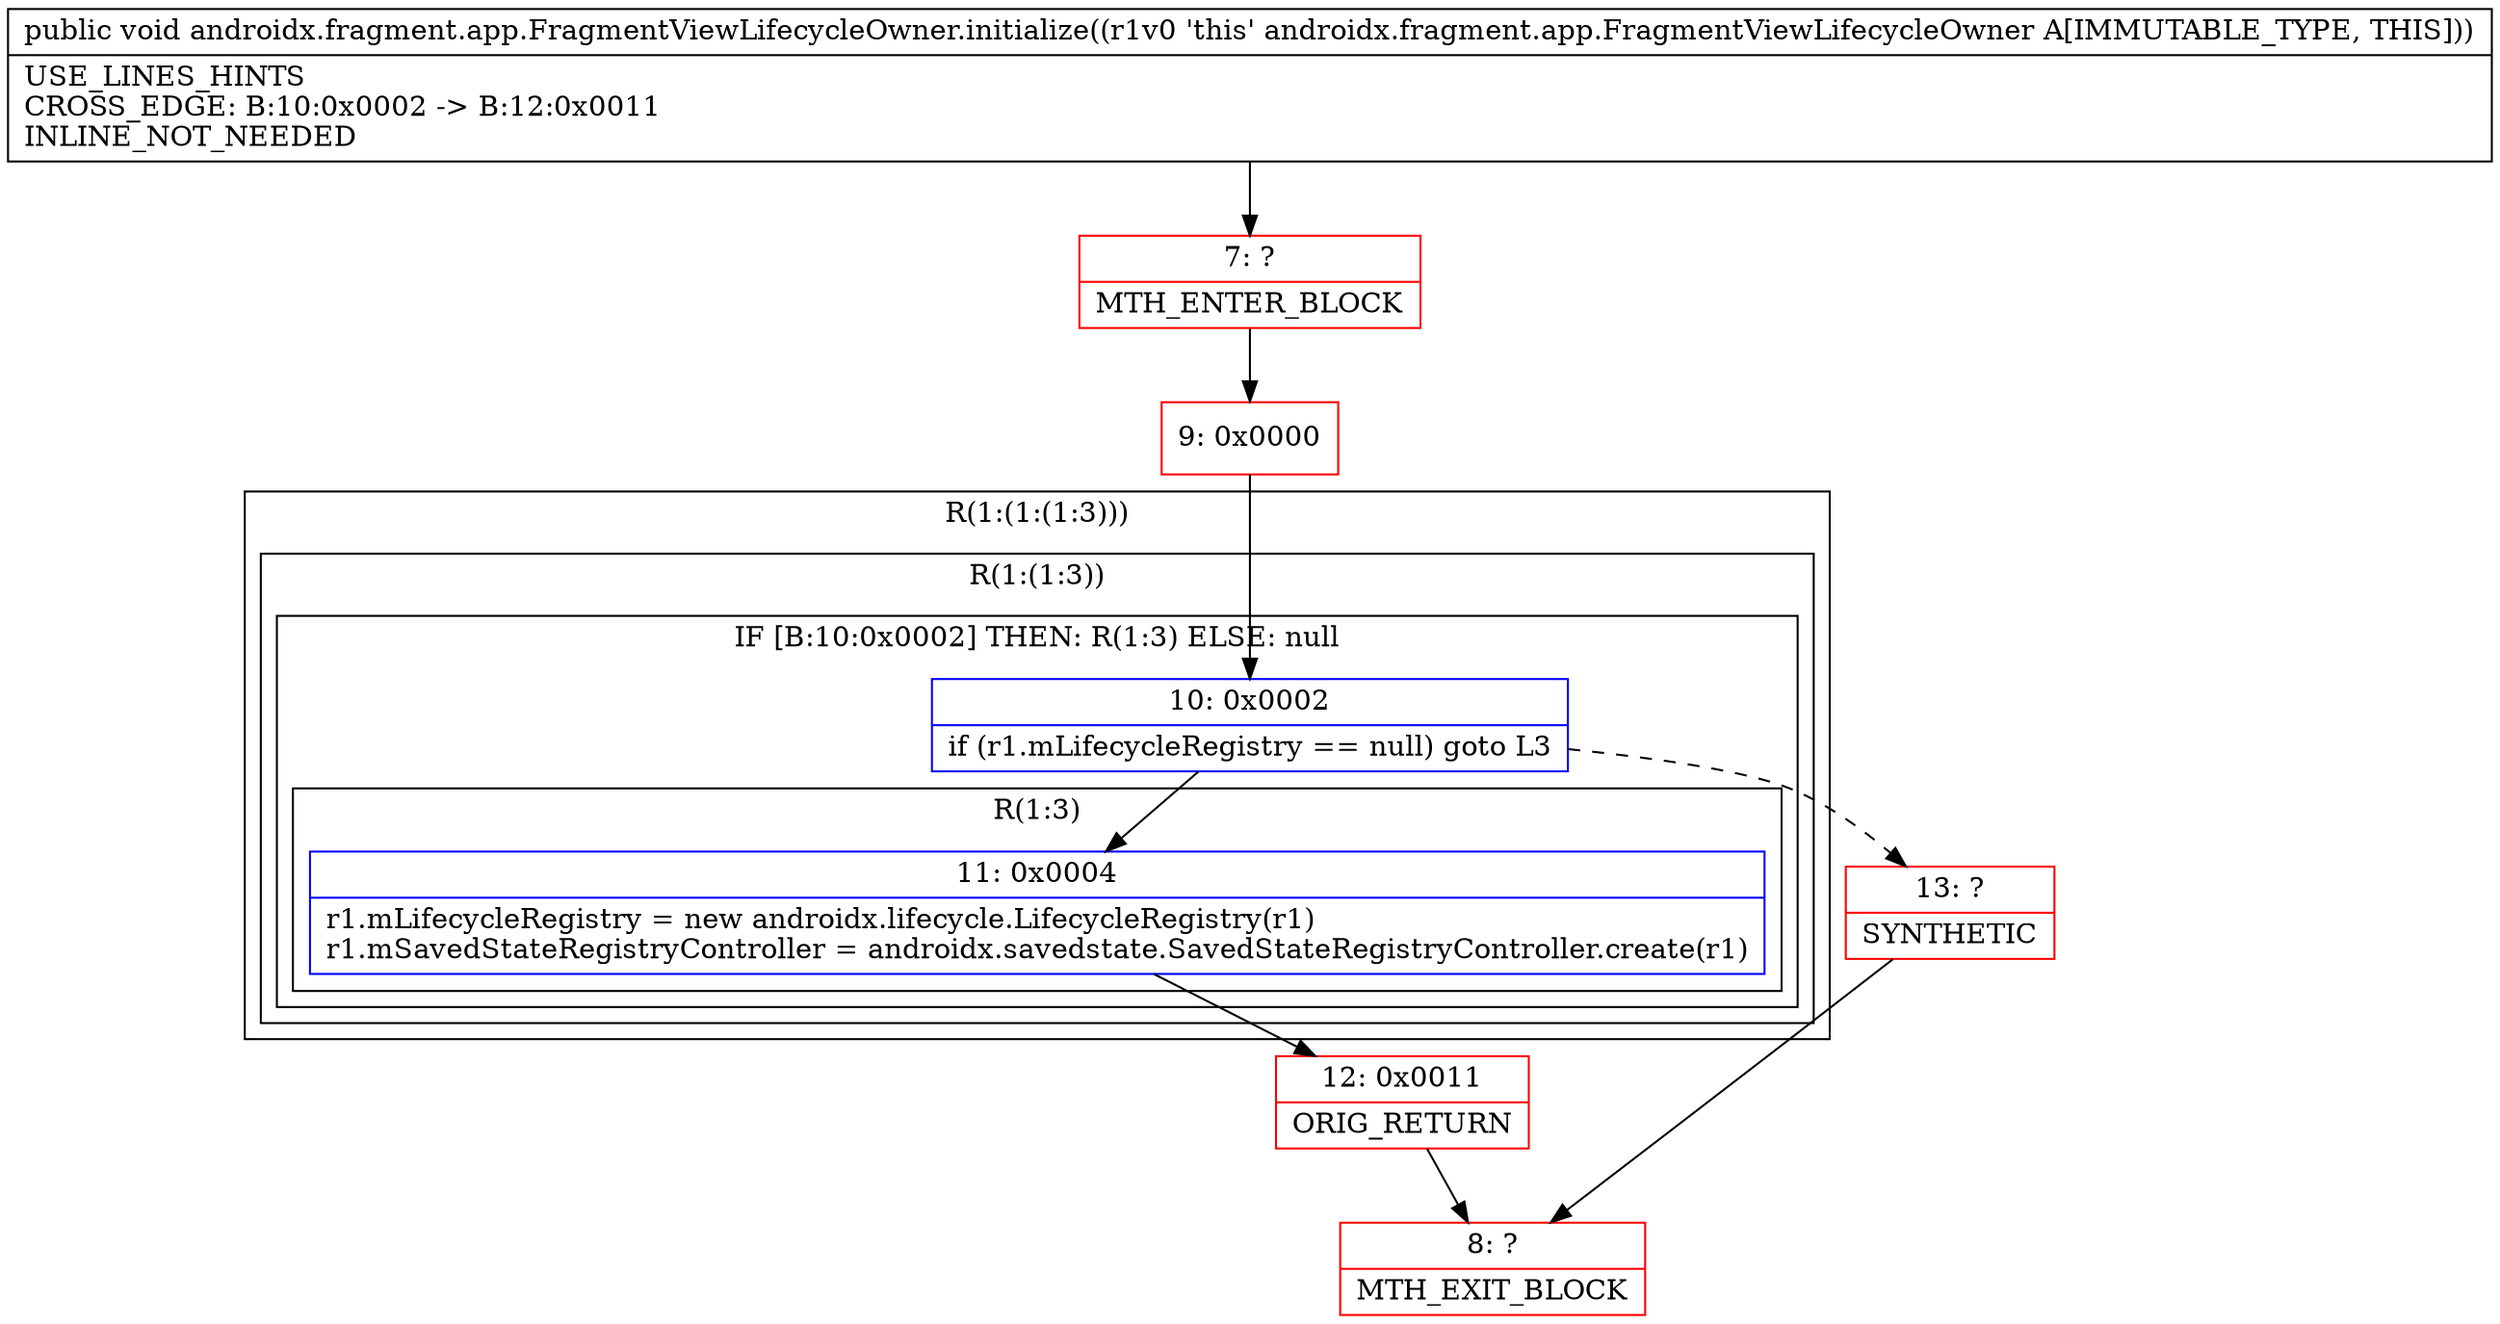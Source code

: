 digraph "CFG forandroidx.fragment.app.FragmentViewLifecycleOwner.initialize()V" {
subgraph cluster_Region_1323005887 {
label = "R(1:(1:(1:3)))";
node [shape=record,color=blue];
subgraph cluster_Region_120143897 {
label = "R(1:(1:3))";
node [shape=record,color=blue];
subgraph cluster_IfRegion_1760564878 {
label = "IF [B:10:0x0002] THEN: R(1:3) ELSE: null";
node [shape=record,color=blue];
Node_10 [shape=record,label="{10\:\ 0x0002|if (r1.mLifecycleRegistry == null) goto L3\l}"];
subgraph cluster_Region_421620363 {
label = "R(1:3)";
node [shape=record,color=blue];
Node_11 [shape=record,label="{11\:\ 0x0004|r1.mLifecycleRegistry = new androidx.lifecycle.LifecycleRegistry(r1)\lr1.mSavedStateRegistryController = androidx.savedstate.SavedStateRegistryController.create(r1)\l}"];
}
}
}
}
Node_7 [shape=record,color=red,label="{7\:\ ?|MTH_ENTER_BLOCK\l}"];
Node_9 [shape=record,color=red,label="{9\:\ 0x0000}"];
Node_12 [shape=record,color=red,label="{12\:\ 0x0011|ORIG_RETURN\l}"];
Node_8 [shape=record,color=red,label="{8\:\ ?|MTH_EXIT_BLOCK\l}"];
Node_13 [shape=record,color=red,label="{13\:\ ?|SYNTHETIC\l}"];
MethodNode[shape=record,label="{public void androidx.fragment.app.FragmentViewLifecycleOwner.initialize((r1v0 'this' androidx.fragment.app.FragmentViewLifecycleOwner A[IMMUTABLE_TYPE, THIS]))  | USE_LINES_HINTS\lCROSS_EDGE: B:10:0x0002 \-\> B:12:0x0011\lINLINE_NOT_NEEDED\l}"];
MethodNode -> Node_7;Node_10 -> Node_11;
Node_10 -> Node_13[style=dashed];
Node_11 -> Node_12;
Node_7 -> Node_9;
Node_9 -> Node_10;
Node_12 -> Node_8;
Node_13 -> Node_8;
}

